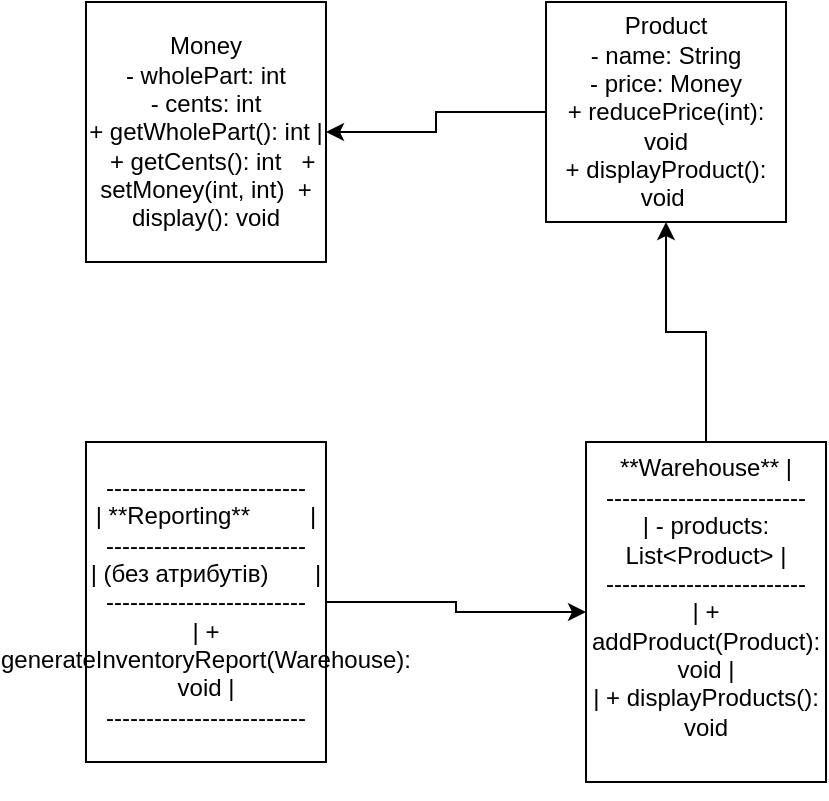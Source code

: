 <mxfile version="26.0.16">
  <diagram name="Сторінка-1" id="-skXEtfbD3NpZsCxmlpl">
    <mxGraphModel dx="1050" dy="603" grid="1" gridSize="10" guides="1" tooltips="1" connect="1" arrows="1" fold="1" page="1" pageScale="1" pageWidth="827" pageHeight="1169" math="0" shadow="0">
      <root>
        <mxCell id="0" />
        <mxCell id="1" parent="0" />
        <mxCell id="eTj1_huy_UNCoXeqOB4v-1" value="Money&lt;div&gt;- wholePart: &lt;span class=&quot;hljs-type&quot;&gt;int&lt;br&gt;- cents: &lt;span class=&quot;hljs-type&quot;&gt;int&lt;br&gt;+ getWholePart(): &lt;span class=&quot;hljs-type&quot;&gt;int&lt;/span&gt;  |&amp;nbsp; + getCents(): &lt;span class=&quot;hljs-type&quot;&gt;int&lt;/span&gt;&amp;nbsp; &amp;nbsp;+ setMoney(&lt;span class=&quot;hljs-type&quot;&gt;int&lt;/span&gt;, &lt;span class=&quot;hljs-type&quot;&gt;int&lt;/span&gt;)&amp;nbsp; + display(): &lt;span class=&quot;hljs-type&quot;&gt;void&lt;/span&gt;&lt;/span&gt;&lt;/span&gt;&lt;/div&gt;" style="rounded=0;whiteSpace=wrap;html=1;" vertex="1" parent="1">
          <mxGeometry x="80" y="50" width="120" height="130" as="geometry" />
        </mxCell>
        <mxCell id="eTj1_huy_UNCoXeqOB4v-6" value="" style="edgeStyle=orthogonalEdgeStyle;rounded=0;orthogonalLoop=1;jettySize=auto;html=1;" edge="1" parent="1" source="eTj1_huy_UNCoXeqOB4v-2" target="eTj1_huy_UNCoXeqOB4v-1">
          <mxGeometry relative="1" as="geometry" />
        </mxCell>
        <mxCell id="eTj1_huy_UNCoXeqOB4v-2" value="Product&lt;br&gt;- name: String&lt;br&gt;- price: Money&lt;br&gt;+ reducePrice(int): void&lt;br&gt;+ displayProduct(): void&amp;nbsp;" style="rounded=0;whiteSpace=wrap;html=1;" vertex="1" parent="1">
          <mxGeometry x="310" y="50" width="120" height="110" as="geometry" />
        </mxCell>
        <mxCell id="eTj1_huy_UNCoXeqOB4v-8" style="edgeStyle=orthogonalEdgeStyle;rounded=0;orthogonalLoop=1;jettySize=auto;html=1;exitX=1;exitY=0.5;exitDx=0;exitDy=0;entryX=0;entryY=0.5;entryDx=0;entryDy=0;" edge="1" parent="1" source="eTj1_huy_UNCoXeqOB4v-3" target="eTj1_huy_UNCoXeqOB4v-4">
          <mxGeometry relative="1" as="geometry" />
        </mxCell>
        <mxCell id="eTj1_huy_UNCoXeqOB4v-3" value="-------------------------&#xa;| **Reporting**         |&#xa;-------------------------&#xa;| (без атрибутів)       |&#xa;-------------------------&#xa;| + generateInventoryReport(Warehouse): void |&#xa;-------------------------" style="rounded=0;whiteSpace=wrap;html=1;" vertex="1" parent="1">
          <mxGeometry x="80" y="270" width="120" height="160" as="geometry" />
        </mxCell>
        <mxCell id="eTj1_huy_UNCoXeqOB4v-7" value="" style="edgeStyle=orthogonalEdgeStyle;rounded=0;orthogonalLoop=1;jettySize=auto;html=1;" edge="1" parent="1" source="eTj1_huy_UNCoXeqOB4v-4" target="eTj1_huy_UNCoXeqOB4v-2">
          <mxGeometry relative="1" as="geometry" />
        </mxCell>
        <mxCell id="eTj1_huy_UNCoXeqOB4v-4" value="&#xa;&lt;span class=&quot;hljs-section&quot;&gt;&lt;span class=&quot;hljs-strong&quot;&gt;**Warehouse**&lt;/span&gt;         |&#xa;-------------------------&lt;/span&gt;&#xa;&lt;span class=&quot;hljs-section&quot;&gt;| - products: List&lt;span class=&quot;language-xml&quot;&gt;&lt;span class=&quot;hljs-tag&quot;&gt;&amp;lt;&lt;span class=&quot;hljs-name&quot;&gt;Product&lt;/span&gt;&amp;gt;&lt;/span&gt;&lt;/span&gt; |&#xa;-------------------------&lt;/span&gt;&#xa;| + addProduct(Product): void  |&#xa;&lt;span class=&quot;hljs-section&quot;&gt;| + displayProducts(): void &lt;/span&gt;&#xa;&#xa;" style="rounded=0;whiteSpace=wrap;html=1;" vertex="1" parent="1">
          <mxGeometry x="330" y="270" width="120" height="170" as="geometry" />
        </mxCell>
      </root>
    </mxGraphModel>
  </diagram>
</mxfile>
